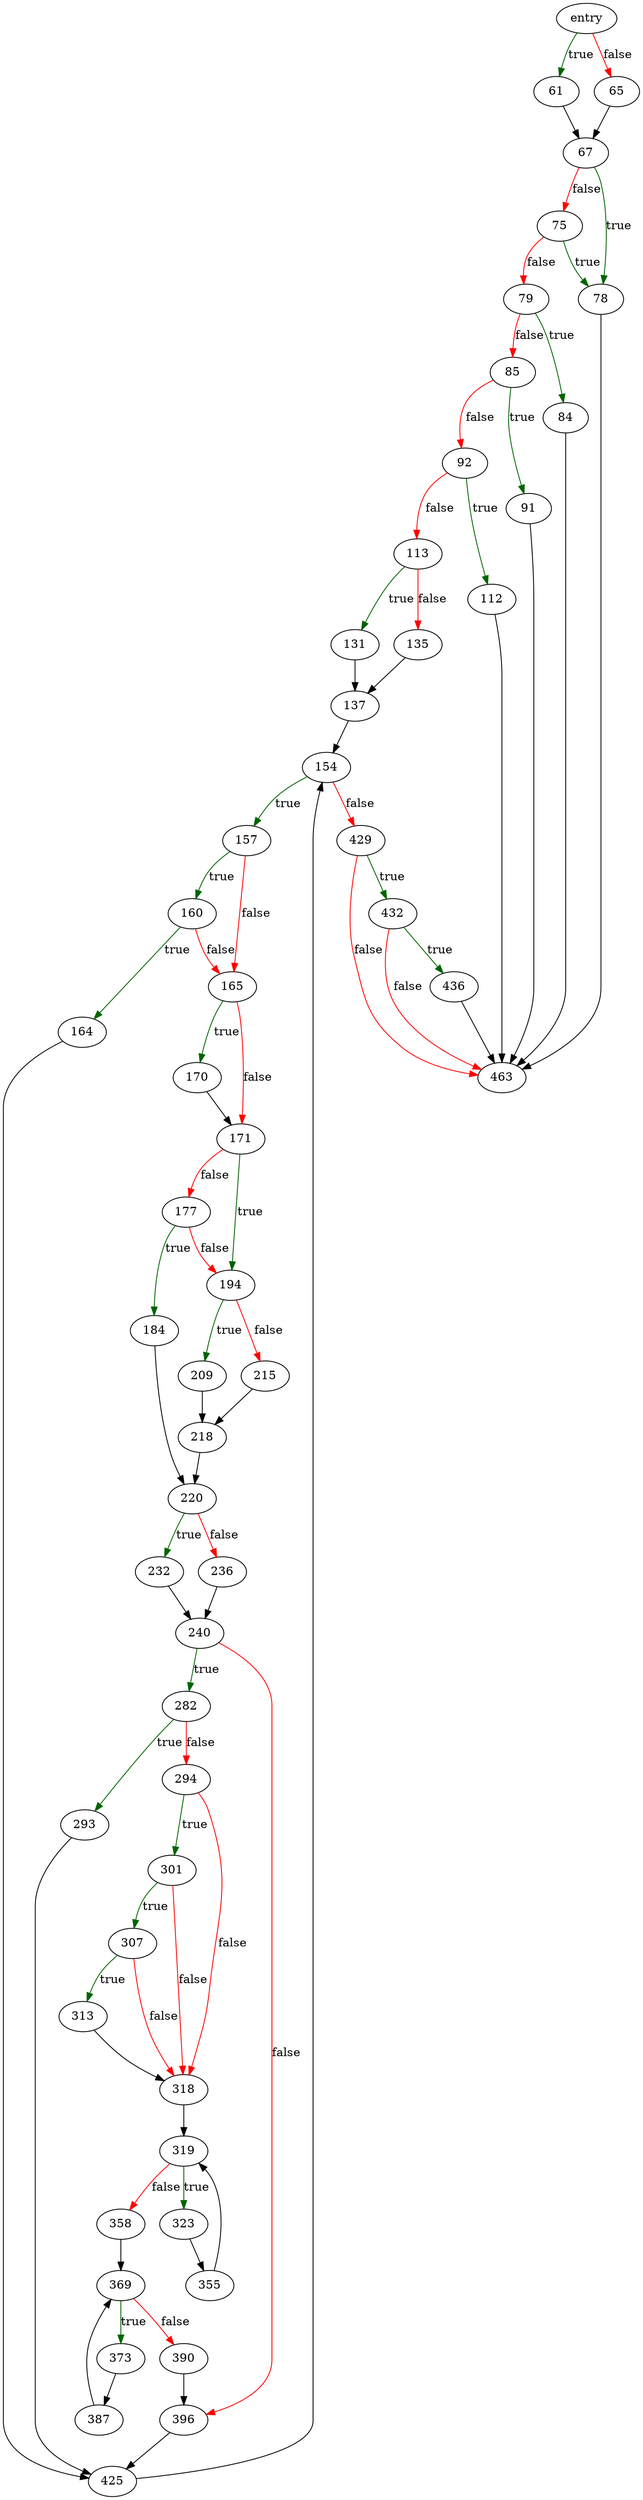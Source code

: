 digraph "analyzeOneTable" {
	// Node definitions.
	6 [label=entry];
	61;
	65;
	67;
	75;
	78;
	79;
	84;
	85;
	91;
	92;
	112;
	113;
	131;
	135;
	137;
	154;
	157;
	160;
	164;
	165;
	170;
	171;
	177;
	184;
	194;
	209;
	215;
	218;
	220;
	232;
	236;
	240;
	282;
	293;
	294;
	301;
	307;
	313;
	318;
	319;
	323;
	355;
	358;
	369;
	373;
	387;
	390;
	396;
	425;
	429;
	432;
	436;
	463;

	// Edge definitions.
	6 -> 61 [
		color=darkgreen
		label=true
	];
	6 -> 65 [
		color=red
		label=false
	];
	61 -> 67;
	65 -> 67;
	67 -> 75 [
		color=red
		label=false
	];
	67 -> 78 [
		color=darkgreen
		label=true
	];
	75 -> 78 [
		color=darkgreen
		label=true
	];
	75 -> 79 [
		color=red
		label=false
	];
	78 -> 463;
	79 -> 84 [
		color=darkgreen
		label=true
	];
	79 -> 85 [
		color=red
		label=false
	];
	84 -> 463;
	85 -> 91 [
		color=darkgreen
		label=true
	];
	85 -> 92 [
		color=red
		label=false
	];
	91 -> 463;
	92 -> 112 [
		color=darkgreen
		label=true
	];
	92 -> 113 [
		color=red
		label=false
	];
	112 -> 463;
	113 -> 131 [
		color=darkgreen
		label=true
	];
	113 -> 135 [
		color=red
		label=false
	];
	131 -> 137;
	135 -> 137;
	137 -> 154;
	154 -> 157 [
		color=darkgreen
		label=true
	];
	154 -> 429 [
		color=red
		label=false
	];
	157 -> 160 [
		color=darkgreen
		label=true
	];
	157 -> 165 [
		color=red
		label=false
	];
	160 -> 164 [
		color=darkgreen
		label=true
	];
	160 -> 165 [
		color=red
		label=false
	];
	164 -> 425;
	165 -> 170 [
		color=darkgreen
		label=true
	];
	165 -> 171 [
		color=red
		label=false
	];
	170 -> 171;
	171 -> 177 [
		color=red
		label=false
	];
	171 -> 194 [
		color=darkgreen
		label=true
	];
	177 -> 184 [
		color=darkgreen
		label=true
	];
	177 -> 194 [
		color=red
		label=false
	];
	184 -> 220;
	194 -> 209 [
		color=darkgreen
		label=true
	];
	194 -> 215 [
		color=red
		label=false
	];
	209 -> 218;
	215 -> 218;
	218 -> 220;
	220 -> 232 [
		color=darkgreen
		label=true
	];
	220 -> 236 [
		color=red
		label=false
	];
	232 -> 240;
	236 -> 240;
	240 -> 282 [
		color=darkgreen
		label=true
	];
	240 -> 396 [
		color=red
		label=false
	];
	282 -> 293 [
		color=darkgreen
		label=true
	];
	282 -> 294 [
		color=red
		label=false
	];
	293 -> 425;
	294 -> 301 [
		color=darkgreen
		label=true
	];
	294 -> 318 [
		color=red
		label=false
	];
	301 -> 307 [
		color=darkgreen
		label=true
	];
	301 -> 318 [
		color=red
		label=false
	];
	307 -> 313 [
		color=darkgreen
		label=true
	];
	307 -> 318 [
		color=red
		label=false
	];
	313 -> 318;
	318 -> 319;
	319 -> 323 [
		color=darkgreen
		label=true
	];
	319 -> 358 [
		color=red
		label=false
	];
	323 -> 355;
	355 -> 319;
	358 -> 369;
	369 -> 373 [
		color=darkgreen
		label=true
	];
	369 -> 390 [
		color=red
		label=false
	];
	373 -> 387;
	387 -> 369;
	390 -> 396;
	396 -> 425;
	425 -> 154;
	429 -> 432 [
		color=darkgreen
		label=true
	];
	429 -> 463 [
		color=red
		label=false
	];
	432 -> 436 [
		color=darkgreen
		label=true
	];
	432 -> 463 [
		color=red
		label=false
	];
	436 -> 463;
}